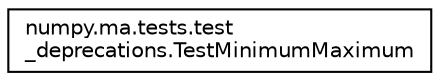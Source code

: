 digraph "Graphical Class Hierarchy"
{
 // LATEX_PDF_SIZE
  edge [fontname="Helvetica",fontsize="10",labelfontname="Helvetica",labelfontsize="10"];
  node [fontname="Helvetica",fontsize="10",shape=record];
  rankdir="LR";
  Node0 [label="numpy.ma.tests.test\l_deprecations.TestMinimumMaximum",height=0.2,width=0.4,color="black", fillcolor="white", style="filled",URL="$classnumpy_1_1ma_1_1tests_1_1test__deprecations_1_1TestMinimumMaximum.html",tooltip=" "];
}
